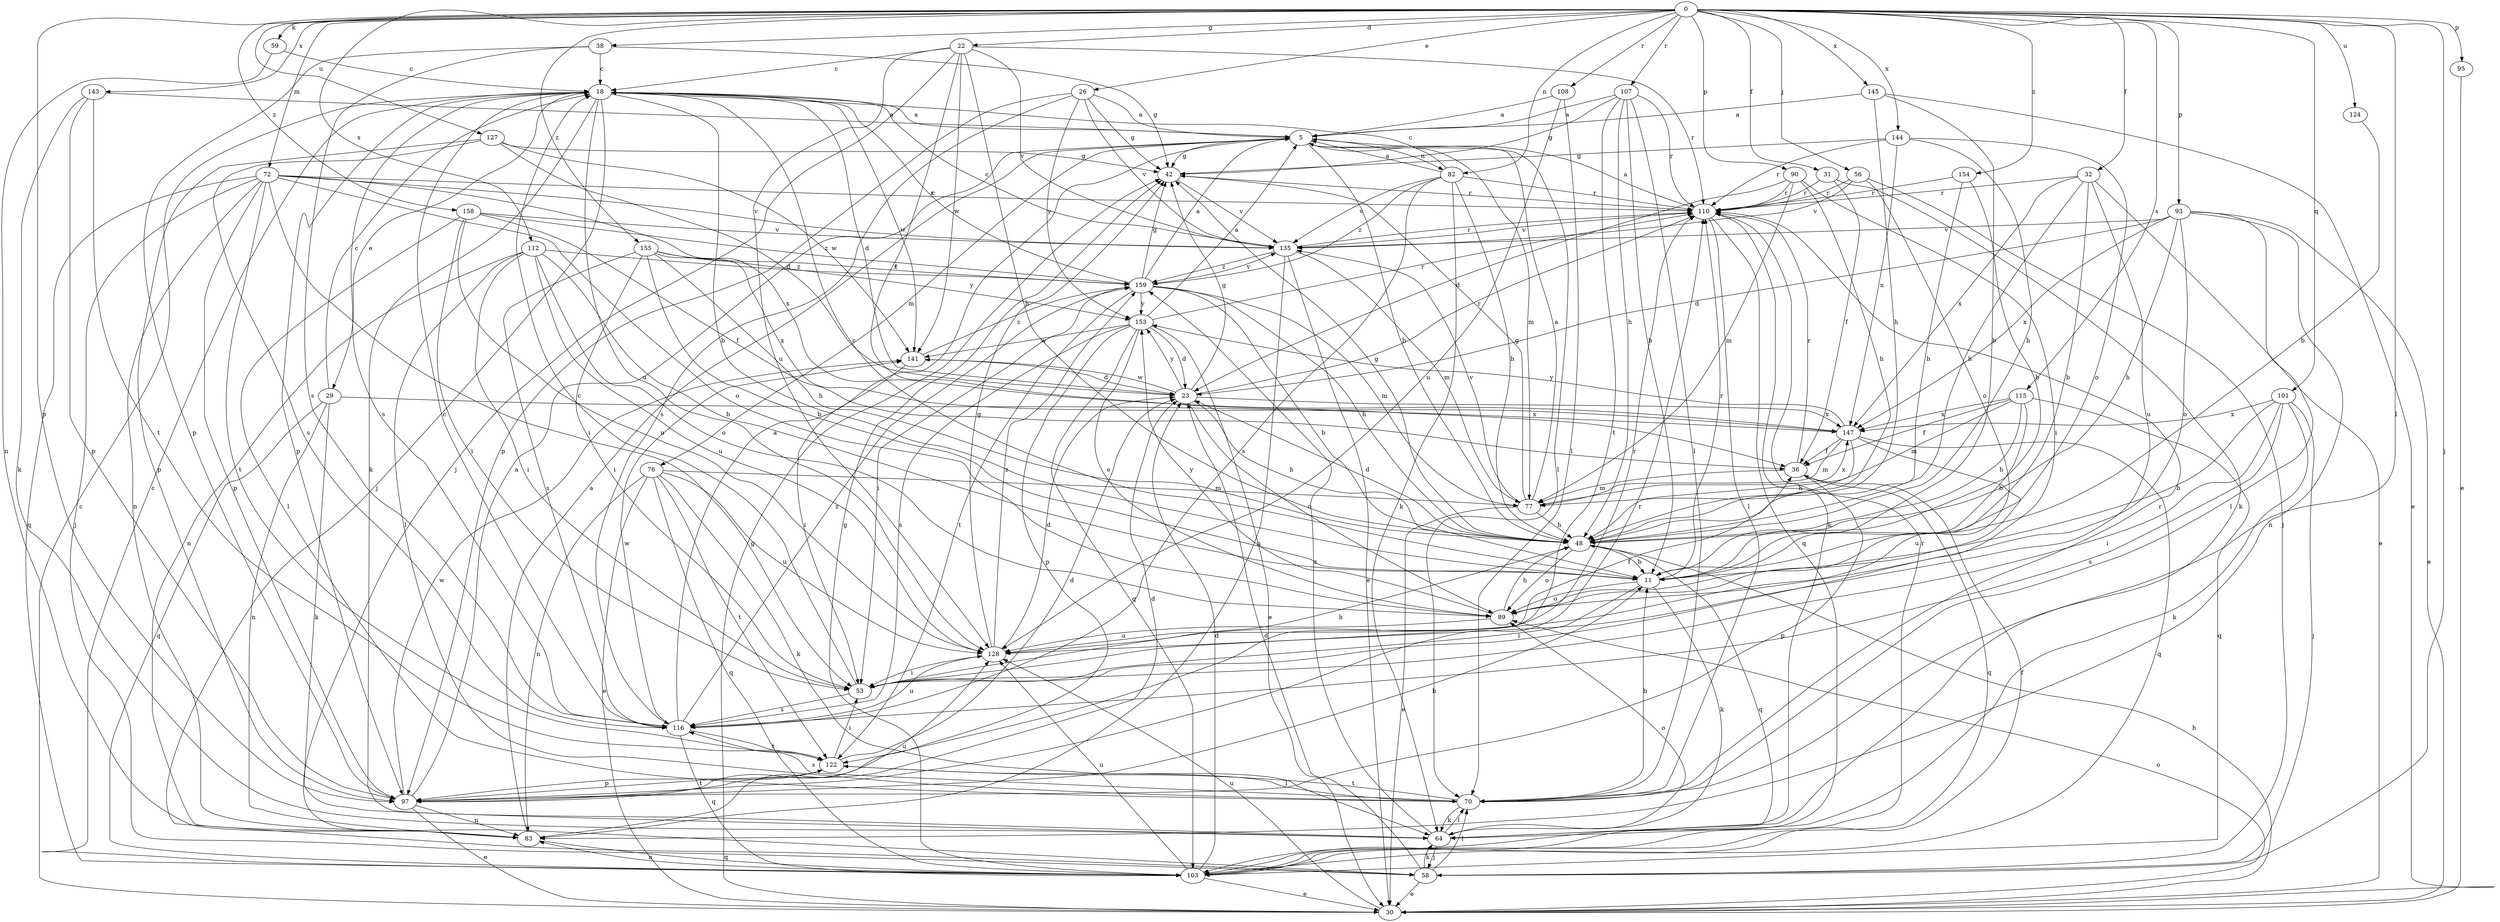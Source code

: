 strict digraph  {
0;
5;
11;
18;
22;
23;
26;
29;
30;
31;
32;
36;
38;
42;
48;
53;
56;
58;
59;
64;
70;
72;
76;
77;
82;
83;
89;
90;
93;
95;
97;
101;
103;
107;
108;
110;
112;
115;
116;
122;
124;
127;
128;
135;
141;
143;
144;
145;
147;
153;
154;
155;
158;
159;
0 -> 22  [label=d];
0 -> 26  [label=e];
0 -> 31  [label=f];
0 -> 32  [label=f];
0 -> 38  [label=g];
0 -> 56  [label=j];
0 -> 58  [label=j];
0 -> 59  [label=k];
0 -> 70  [label=l];
0 -> 72  [label=m];
0 -> 82  [label=n];
0 -> 90  [label=p];
0 -> 93  [label=p];
0 -> 95  [label=p];
0 -> 97  [label=p];
0 -> 101  [label=q];
0 -> 107  [label=r];
0 -> 108  [label=r];
0 -> 112  [label=s];
0 -> 115  [label=s];
0 -> 124  [label=u];
0 -> 127  [label=u];
0 -> 143  [label=x];
0 -> 144  [label=x];
0 -> 145  [label=x];
0 -> 154  [label=z];
0 -> 155  [label=z];
0 -> 158  [label=z];
5 -> 42  [label=g];
5 -> 48  [label=h];
5 -> 70  [label=l];
5 -> 76  [label=m];
5 -> 77  [label=m];
5 -> 82  [label=n];
11 -> 18  [label=c];
11 -> 53  [label=i];
11 -> 64  [label=k];
11 -> 89  [label=o];
11 -> 110  [label=r];
18 -> 5  [label=a];
18 -> 11  [label=b];
18 -> 23  [label=d];
18 -> 29  [label=e];
18 -> 58  [label=j];
18 -> 64  [label=k];
18 -> 97  [label=p];
18 -> 116  [label=s];
18 -> 128  [label=u];
18 -> 141  [label=w];
22 -> 18  [label=c];
22 -> 36  [label=f];
22 -> 48  [label=h];
22 -> 58  [label=j];
22 -> 110  [label=r];
22 -> 128  [label=u];
22 -> 135  [label=v];
22 -> 141  [label=w];
23 -> 42  [label=g];
23 -> 48  [label=h];
23 -> 89  [label=o];
23 -> 110  [label=r];
23 -> 141  [label=w];
23 -> 147  [label=x];
23 -> 153  [label=y];
26 -> 5  [label=a];
26 -> 42  [label=g];
26 -> 97  [label=p];
26 -> 116  [label=s];
26 -> 135  [label=v];
26 -> 153  [label=y];
29 -> 18  [label=c];
29 -> 64  [label=k];
29 -> 83  [label=n];
29 -> 103  [label=q];
29 -> 147  [label=x];
30 -> 18  [label=c];
30 -> 42  [label=g];
30 -> 48  [label=h];
30 -> 89  [label=o];
30 -> 128  [label=u];
31 -> 36  [label=f];
31 -> 64  [label=k];
31 -> 110  [label=r];
32 -> 11  [label=b];
32 -> 30  [label=e];
32 -> 48  [label=h];
32 -> 110  [label=r];
32 -> 128  [label=u];
32 -> 147  [label=x];
36 -> 77  [label=m];
36 -> 97  [label=p];
36 -> 103  [label=q];
36 -> 110  [label=r];
38 -> 18  [label=c];
38 -> 42  [label=g];
38 -> 97  [label=p];
38 -> 116  [label=s];
42 -> 110  [label=r];
42 -> 135  [label=v];
48 -> 11  [label=b];
48 -> 23  [label=d];
48 -> 42  [label=g];
48 -> 89  [label=o];
48 -> 103  [label=q];
53 -> 18  [label=c];
53 -> 48  [label=h];
53 -> 110  [label=r];
53 -> 116  [label=s];
56 -> 58  [label=j];
56 -> 89  [label=o];
56 -> 110  [label=r];
56 -> 135  [label=v];
58 -> 23  [label=d];
58 -> 30  [label=e];
58 -> 64  [label=k];
58 -> 70  [label=l];
59 -> 18  [label=c];
59 -> 83  [label=n];
64 -> 58  [label=j];
64 -> 70  [label=l];
64 -> 89  [label=o];
64 -> 159  [label=z];
70 -> 11  [label=b];
70 -> 64  [label=k];
70 -> 110  [label=r];
70 -> 116  [label=s];
70 -> 122  [label=t];
72 -> 53  [label=i];
72 -> 58  [label=j];
72 -> 83  [label=n];
72 -> 89  [label=o];
72 -> 97  [label=p];
72 -> 103  [label=q];
72 -> 110  [label=r];
72 -> 122  [label=t];
72 -> 135  [label=v];
72 -> 147  [label=x];
76 -> 30  [label=e];
76 -> 64  [label=k];
76 -> 77  [label=m];
76 -> 83  [label=n];
76 -> 103  [label=q];
76 -> 122  [label=t];
76 -> 128  [label=u];
77 -> 5  [label=a];
77 -> 30  [label=e];
77 -> 42  [label=g];
77 -> 48  [label=h];
77 -> 135  [label=v];
77 -> 147  [label=x];
82 -> 5  [label=a];
82 -> 18  [label=c];
82 -> 48  [label=h];
82 -> 64  [label=k];
82 -> 110  [label=r];
82 -> 116  [label=s];
82 -> 135  [label=v];
82 -> 159  [label=z];
83 -> 5  [label=a];
83 -> 103  [label=q];
83 -> 128  [label=u];
89 -> 48  [label=h];
89 -> 128  [label=u];
89 -> 153  [label=y];
90 -> 23  [label=d];
90 -> 48  [label=h];
90 -> 53  [label=i];
90 -> 77  [label=m];
90 -> 110  [label=r];
93 -> 23  [label=d];
93 -> 30  [label=e];
93 -> 48  [label=h];
93 -> 70  [label=l];
93 -> 83  [label=n];
93 -> 89  [label=o];
93 -> 135  [label=v];
93 -> 147  [label=x];
95 -> 30  [label=e];
97 -> 5  [label=a];
97 -> 11  [label=b];
97 -> 23  [label=d];
97 -> 30  [label=e];
97 -> 83  [label=n];
97 -> 110  [label=r];
97 -> 122  [label=t];
97 -> 141  [label=w];
101 -> 11  [label=b];
101 -> 53  [label=i];
101 -> 58  [label=j];
101 -> 64  [label=k];
101 -> 116  [label=s];
101 -> 147  [label=x];
103 -> 18  [label=c];
103 -> 23  [label=d];
103 -> 30  [label=e];
103 -> 36  [label=f];
103 -> 42  [label=g];
103 -> 83  [label=n];
103 -> 110  [label=r];
103 -> 128  [label=u];
107 -> 5  [label=a];
107 -> 11  [label=b];
107 -> 42  [label=g];
107 -> 48  [label=h];
107 -> 70  [label=l];
107 -> 110  [label=r];
107 -> 122  [label=t];
108 -> 5  [label=a];
108 -> 70  [label=l];
108 -> 128  [label=u];
110 -> 5  [label=a];
110 -> 64  [label=k];
110 -> 70  [label=l];
110 -> 103  [label=q];
110 -> 135  [label=v];
112 -> 11  [label=b];
112 -> 53  [label=i];
112 -> 70  [label=l];
112 -> 83  [label=n];
112 -> 89  [label=o];
112 -> 128  [label=u];
112 -> 159  [label=z];
115 -> 11  [label=b];
115 -> 36  [label=f];
115 -> 48  [label=h];
115 -> 77  [label=m];
115 -> 103  [label=q];
115 -> 147  [label=x];
116 -> 5  [label=a];
116 -> 18  [label=c];
116 -> 103  [label=q];
116 -> 122  [label=t];
116 -> 128  [label=u];
116 -> 141  [label=w];
116 -> 159  [label=z];
122 -> 23  [label=d];
122 -> 53  [label=i];
122 -> 70  [label=l];
122 -> 97  [label=p];
124 -> 11  [label=b];
127 -> 23  [label=d];
127 -> 42  [label=g];
127 -> 97  [label=p];
127 -> 116  [label=s];
127 -> 141  [label=w];
128 -> 23  [label=d];
128 -> 36  [label=f];
128 -> 42  [label=g];
128 -> 53  [label=i];
128 -> 159  [label=z];
135 -> 18  [label=c];
135 -> 30  [label=e];
135 -> 77  [label=m];
135 -> 83  [label=n];
135 -> 110  [label=r];
135 -> 159  [label=z];
141 -> 23  [label=d];
141 -> 53  [label=i];
141 -> 159  [label=z];
143 -> 5  [label=a];
143 -> 64  [label=k];
143 -> 97  [label=p];
143 -> 122  [label=t];
144 -> 42  [label=g];
144 -> 48  [label=h];
144 -> 89  [label=o];
144 -> 110  [label=r];
144 -> 147  [label=x];
145 -> 5  [label=a];
145 -> 11  [label=b];
145 -> 30  [label=e];
145 -> 48  [label=h];
147 -> 36  [label=f];
147 -> 48  [label=h];
147 -> 77  [label=m];
147 -> 103  [label=q];
147 -> 128  [label=u];
147 -> 153  [label=y];
153 -> 5  [label=a];
153 -> 23  [label=d];
153 -> 30  [label=e];
153 -> 89  [label=o];
153 -> 97  [label=p];
153 -> 103  [label=q];
153 -> 110  [label=r];
153 -> 116  [label=s];
153 -> 141  [label=w];
154 -> 11  [label=b];
154 -> 48  [label=h];
154 -> 110  [label=r];
155 -> 11  [label=b];
155 -> 48  [label=h];
155 -> 53  [label=i];
155 -> 116  [label=s];
155 -> 147  [label=x];
155 -> 153  [label=y];
155 -> 159  [label=z];
158 -> 36  [label=f];
158 -> 53  [label=i];
158 -> 70  [label=l];
158 -> 128  [label=u];
158 -> 135  [label=v];
158 -> 159  [label=z];
159 -> 5  [label=a];
159 -> 11  [label=b];
159 -> 18  [label=c];
159 -> 42  [label=g];
159 -> 48  [label=h];
159 -> 53  [label=i];
159 -> 77  [label=m];
159 -> 122  [label=t];
159 -> 135  [label=v];
159 -> 153  [label=y];
}
